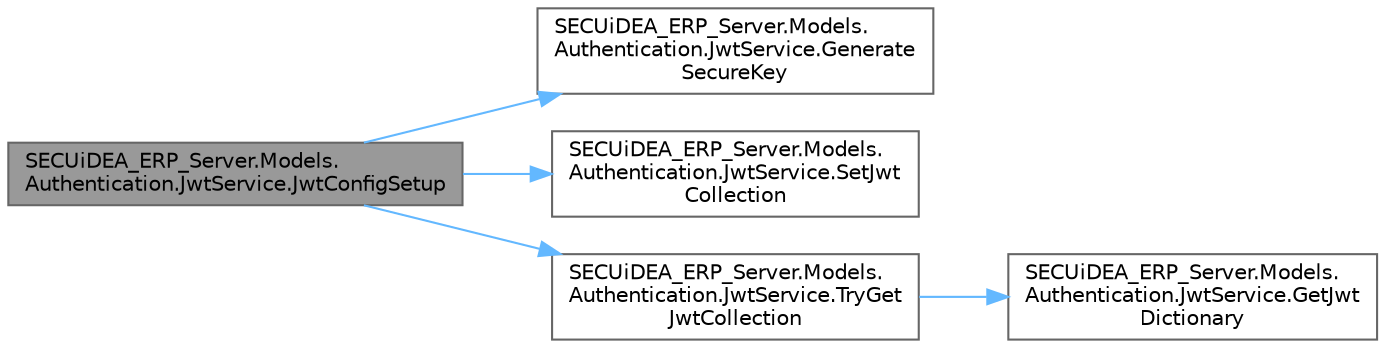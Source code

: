 digraph "SECUiDEA_ERP_Server.Models.Authentication.JwtService.JwtConfigSetup"
{
 // LATEX_PDF_SIZE
  bgcolor="transparent";
  edge [fontname=Helvetica,fontsize=10,labelfontname=Helvetica,labelfontsize=10];
  node [fontname=Helvetica,fontsize=10,shape=box,height=0.2,width=0.4];
  rankdir="LR";
  Node1 [id="Node000001",label="SECUiDEA_ERP_Server.Models.\lAuthentication.JwtService.JwtConfigSetup",height=0.2,width=0.4,color="gray40", fillcolor="grey60", style="filled", fontcolor="black",tooltip="JWT 설정을 초기화하는 메서드"];
  Node1 -> Node2 [id="edge5_Node000001_Node000002",color="steelblue1",style="solid",tooltip=" "];
  Node2 [id="Node000002",label="SECUiDEA_ERP_Server.Models.\lAuthentication.JwtService.Generate\lSecureKey",height=0.2,width=0.4,color="grey40", fillcolor="white", style="filled",URL="$class_s_e_c_ui_d_e_a___e_r_p___server_1_1_models_1_1_authentication_1_1_jwt_service.html#a7d41b116e20f6b8b5e7834a98e954a06",tooltip="Secure Key를 생성하는 메서드"];
  Node1 -> Node3 [id="edge6_Node000001_Node000003",color="steelblue1",style="solid",tooltip=" "];
  Node3 [id="Node000003",label="SECUiDEA_ERP_Server.Models.\lAuthentication.JwtService.SetJwt\lCollection",height=0.2,width=0.4,color="grey40", fillcolor="white", style="filled",URL="$class_s_e_c_ui_d_e_a___e_r_p___server_1_1_models_1_1_authentication_1_1_jwt_service.html#a1483e5ce7615ba9f4a3d937c85e9cfd1",tooltip="JWT 설정을 위한 Dictionary 생성"];
  Node1 -> Node4 [id="edge7_Node000001_Node000004",color="steelblue1",style="solid",tooltip=" "];
  Node4 [id="Node000004",label="SECUiDEA_ERP_Server.Models.\lAuthentication.JwtService.TryGet\lJwtCollection",height=0.2,width=0.4,color="grey40", fillcolor="white", style="filled",URL="$class_s_e_c_ui_d_e_a___e_r_p___server_1_1_models_1_1_authentication_1_1_jwt_service.html#a71f62064d1b7f6f1bfb08b629944d1b7",tooltip="JWT 설정을 가져오기 위한 메서드 (예외 처리 없이 시도)"];
  Node4 -> Node5 [id="edge8_Node000004_Node000005",color="steelblue1",style="solid",tooltip=" "];
  Node5 [id="Node000005",label="SECUiDEA_ERP_Server.Models.\lAuthentication.JwtService.GetJwt\lDictionary",height=0.2,width=0.4,color="grey40", fillcolor="white", style="filled",URL="$class_s_e_c_ui_d_e_a___e_r_p___server_1_1_models_1_1_authentication_1_1_jwt_service.html#a9bedd1347ce12eff8bbc205006f3d50b",tooltip="JWT 설정을 Dictionary로 가져오는 메서드"];
}
